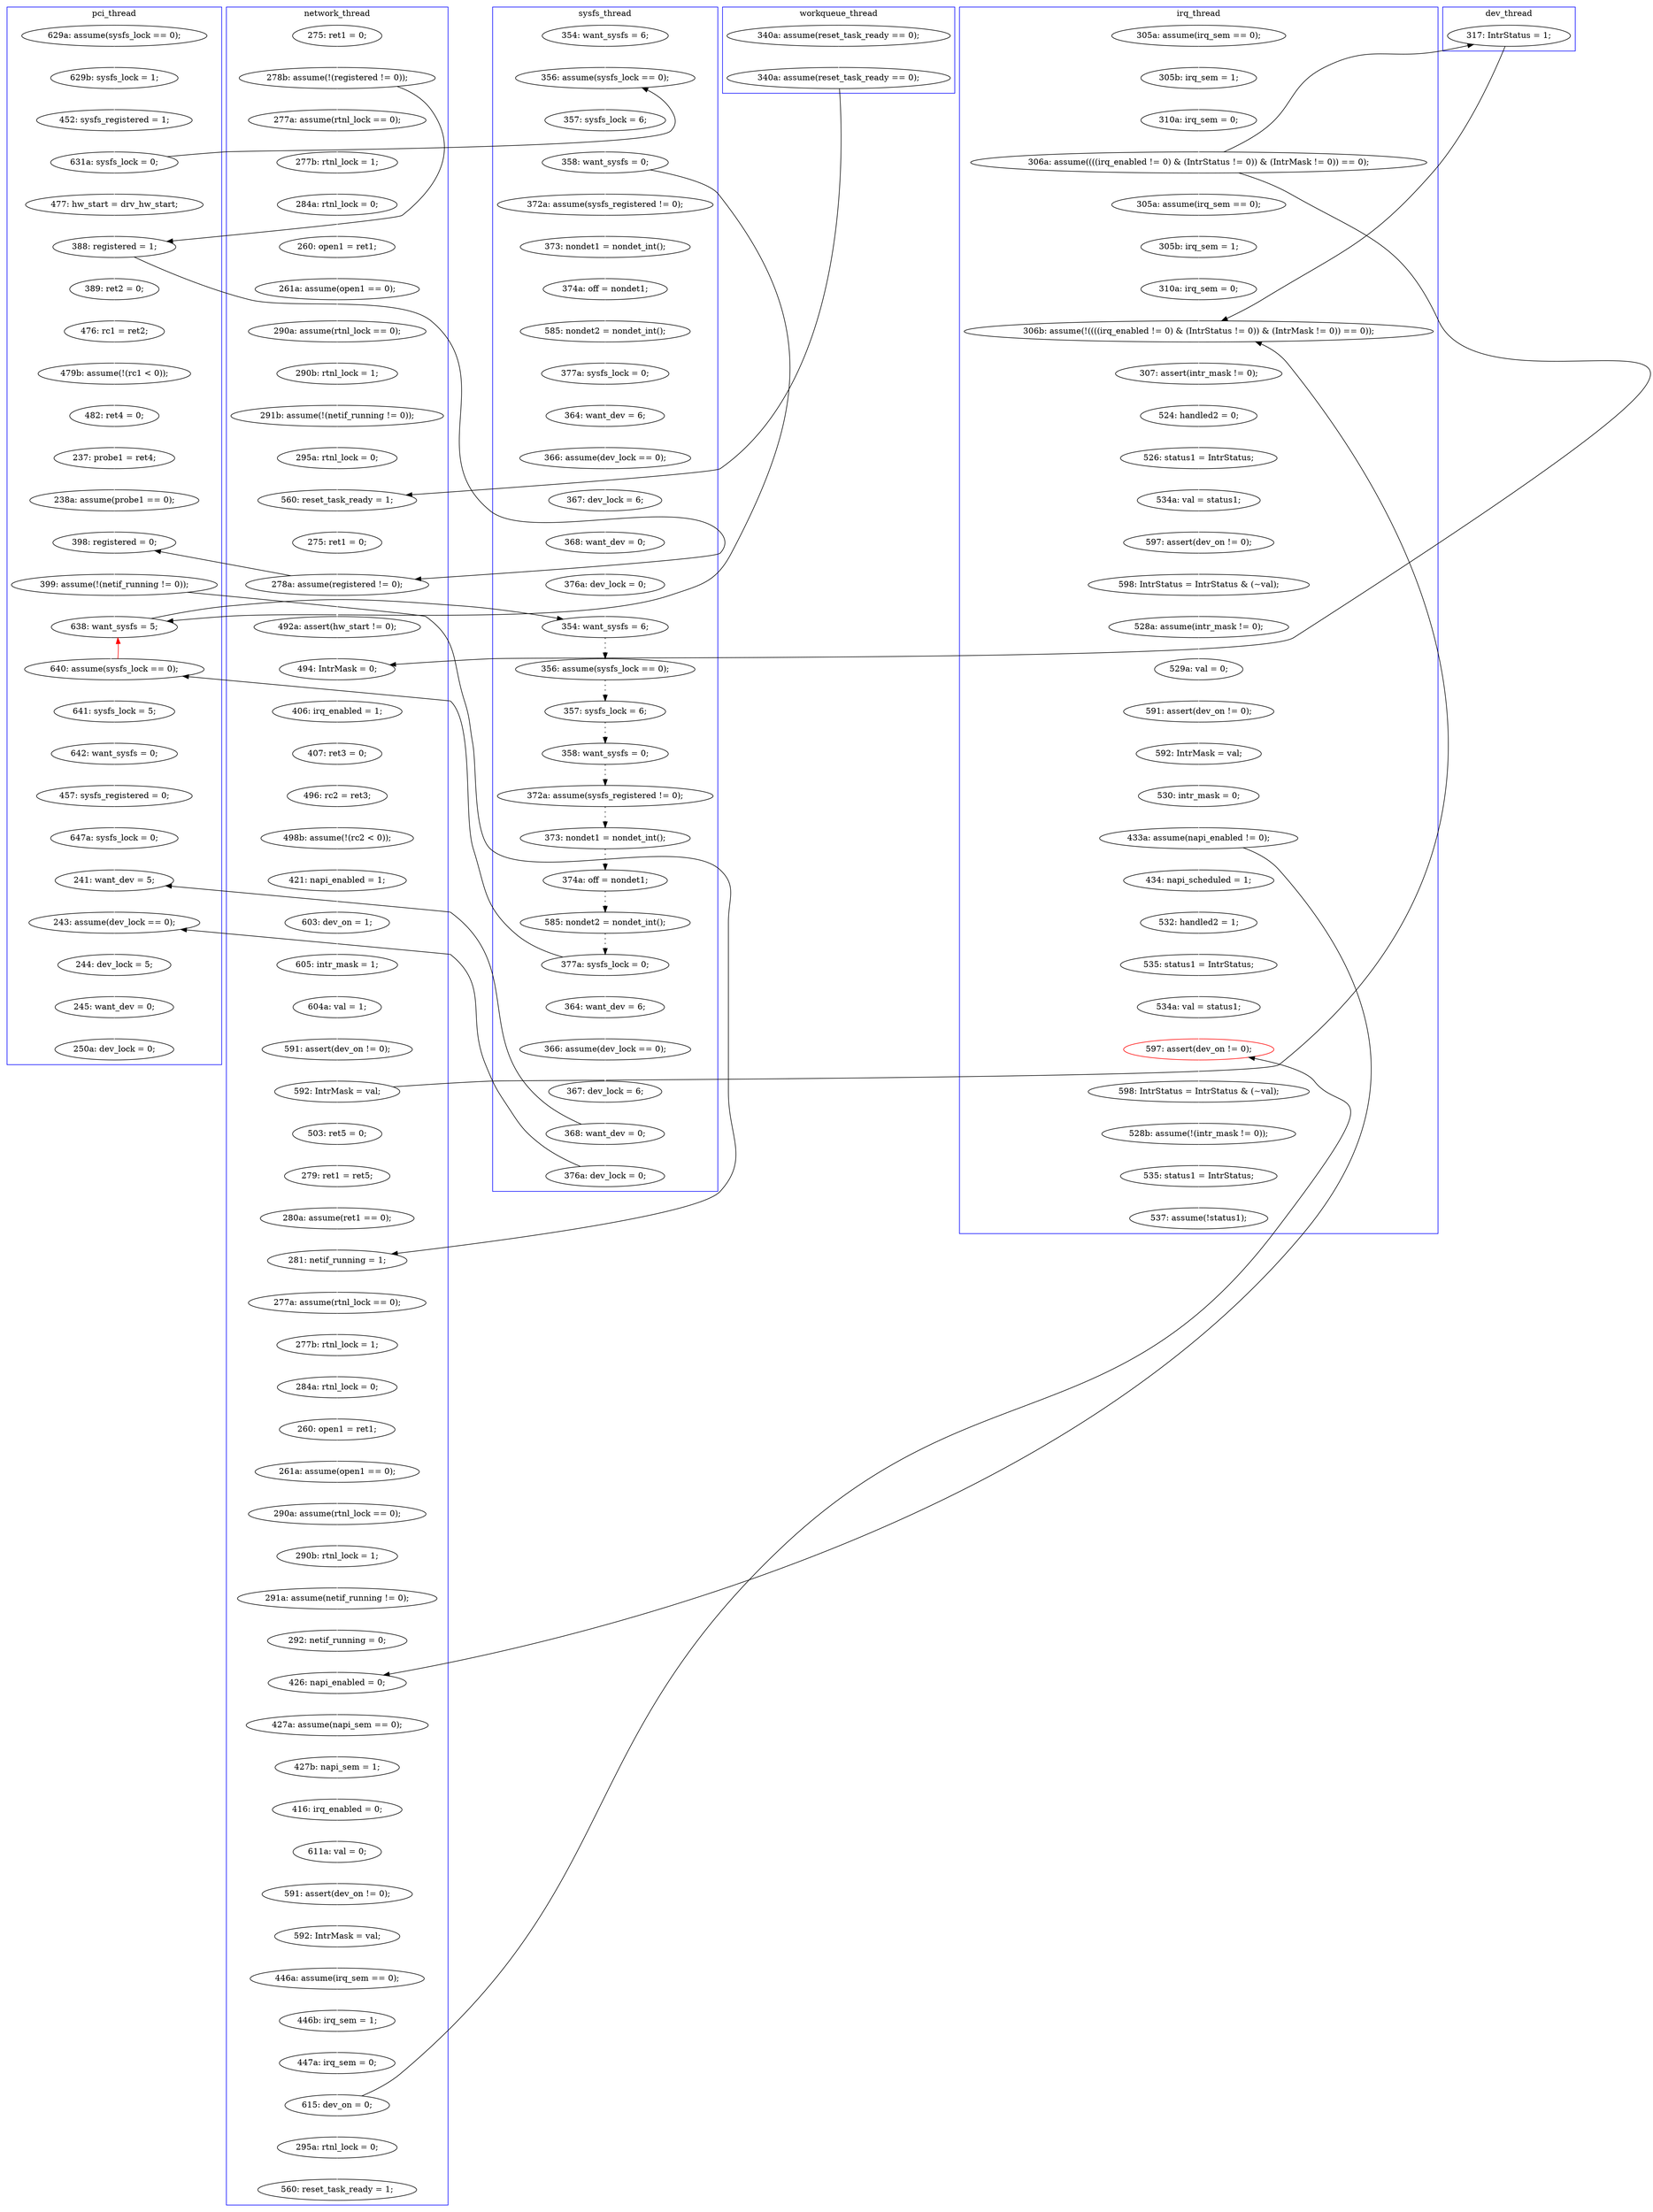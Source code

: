 digraph Counterexample {
	204 -> 205 [color = white, style = solid]
	203 -> 204 [color = white, style = solid]
	194 -> 211 [color = white, style = solid]
	193 -> 209 [color = white, style = solid]
	278 -> 289 [color = black, style = solid, constraint = false]
	255 -> 278 [color = white, style = solid]
	141 -> 209 [color = black, style = solid, constraint = false]
	154 -> 155 [color = white, style = solid]
	315 -> 330 [color = white, style = solid]
	155 -> 159 [color = white, style = solid]
	263 -> 264 [color = white, style = solid]
	36 -> 40 [color = white, style = solid]
	35 -> 36 [color = white, style = solid]
	68 -> 69 [color = white, style = solid]
	158 -> 185 [color = white, style = solid]
	30 -> 44 [color = white, style = solid]
	91 -> 94 [color = white, style = solid]
	171 -> 198 [color = white, style = solid]
	205 -> 208 [color = white, style = solid]
	30 -> 84 [color = black, style = solid, constraint = false]
	42 -> 132 [color = white, style = solid]
	133 -> 145 [color = white, style = solid]
	269 -> 279 [color = white, style = solid]
	190 -> 193 [color = white, style = solid]
	86 -> 89 [color = white, style = solid]
	148 -> 149 [color = white, style = solid]
	227 -> 230 [color = white, style = solid]
	108 -> 162 [color = black, style = solid, constraint = false]
	118 -> 138 [color = black, style = solid, constraint = false]
	163 -> 168 [color = white, style = solid]
	44 -> 45 [color = white, style = solid]
	158 -> 162 [color = black, style = solid, constraint = false]
	42 -> 108 [color = black, style = solid, constraint = false]
	286 -> 293 [color = white, style = solid]
	131 -> 134 [color = white, style = solid]
	214 -> 215 [color = black, style = dotted]
	175 -> 177 [color = white, style = solid]
	72 -> 74 [color = white, style = solid]
	40 -> 42 [color = white, style = solid]
	289 -> 290 [color = white, style = solid]
	124 -> 130 [color = white, style = solid]
	247 -> 269 [color = white, style = solid]
	52 -> 53 [color = white, style = solid]
	330 -> 331 [color = white, style = solid]
	209 -> 224 [color = white, style = solid]
	142 -> 148 [color = white, style = solid]
	245 -> 181 [color = red, style = solid, constraint = false]
	198 -> 200 [color = white, style = solid]
	254 -> 255 [color = white, style = solid]
	213 -> 214 [color = black, style = dotted]
	137 -> 142 [color = white, style = solid]
	264 -> 271 [color = white, style = solid]
	249 -> 250 [color = white, style = solid]
	217 -> 218 [color = black, style = dotted]
	211 -> 212 [color = white, style = solid]
	250 -> 257 [color = white, style = solid]
	66 -> 103 [color = white, style = solid]
	149 -> 150 [color = white, style = solid]
	224 -> 225 [color = white, style = solid]
	134 -> 137 [color = white, style = solid]
	282 -> 289 [color = white, style = solid]
	168 -> 169 [color = white, style = solid]
	219 -> 222 [color = black, style = dotted]
	141 -> 181 [color = white, style = solid]
	246 -> 247 [color = white, style = solid]
	64 -> 66 [color = white, style = solid]
	56 -> 63 [color = white, style = solid]
	257 -> 261 [color = white, style = solid]
	90 -> 91 [color = white, style = solid]
	230 -> 234 [color = white, style = solid]
	218 -> 219 [color = black, style = dotted]
	53 -> 56 [color = white, style = solid]
	160 -> 171 [color = white, style = solid]
	255 -> 282 [color = black, style = solid, constraint = false]
	276 -> 297 [color = black, style = solid, constraint = false]
	123 -> 124 [color = white, style = solid]
	152 -> 158 [color = white, style = solid]
	293 -> 295 [color = white, style = solid]
	208 -> 213 [color = black, style = dotted]
	177 -> 182 [color = white, style = solid]
	215 -> 217 [color = black, style = dotted]
	159 -> 160 [color = white, style = solid]
	181 -> 245 [color = white, style = solid]
	63 -> 64 [color = white, style = solid]
	248 -> 249 [color = white, style = solid]
	200 -> 201 [color = white, style = solid]
	297 -> 304 [color = white, style = solid]
	74 -> 76 [color = white, style = solid]
	103 -> 110 [color = white, style = solid]
	240 -> 253 [color = white, style = solid]
	238 -> 239 [color = white, style = solid]
	291 -> 292 [color = white, style = solid]
	85 -> 86 [color = white, style = solid]
	84 -> 118 [color = black, style = solid, constraint = false]
	271 -> 272 [color = white, style = solid]
	201 -> 202 [color = white, style = solid]
	96 -> 110 [color = black, style = solid, constraint = false]
	183 -> 187 [color = white, style = solid]
	222 -> 237 [color = black, style = dotted]
	46 -> 96 [color = white, style = solid]
	27 -> 30 [color = white, style = solid]
	162 -> 163 [color = white, style = solid]
	169 -> 173 [color = white, style = solid]
	299 -> 313 [color = white, style = solid]
	212 -> 286 [color = white, style = solid]
	202 -> 203 [color = white, style = solid]
	74 -> 153 [color = black, style = solid, constraint = false]
	130 -> 131 [color = white, style = solid]
	181 -> 208 [color = black, style = solid, constraint = false]
	235 -> 238 [color = white, style = solid]
	153 -> 154 [color = white, style = solid]
	304 -> 315 [color = white, style = solid]
	290 -> 291 [color = white, style = solid]
	94 -> 138 [color = white, style = solid]
	173 -> 175 [color = white, style = solid]
	279 -> 282 [color = white, style = solid]
	295 -> 297 [color = white, style = solid]
	132 -> 133 [color = white, style = solid]
	116 -> 118 [color = white, style = solid]
	145 -> 162 [color = white, style = solid]
	188 -> 194 [color = white, style = solid]
	253 -> 254 [color = white, style = solid]
	69 -> 72 [color = white, style = solid]
	274 -> 276 [color = white, style = solid]
	89 -> 90 [color = white, style = solid]
	118 -> 123 [color = white, style = solid]
	45 -> 52 [color = white, style = solid]
	237 -> 240 [color = white, style = solid]
	110 -> 116 [color = white, style = solid]
	84 -> 85 [color = white, style = solid]
	276 -> 299 [color = white, style = solid]
	239 -> 248 [color = white, style = solid]
	138 -> 141 [color = white, style = solid]
	261 -> 263 [color = white, style = solid]
	237 -> 245 [color = black, style = solid, constraint = false]
	102 -> 153 [color = white, style = solid]
	182 -> 183 [color = white, style = solid]
	76 -> 84 [color = white, style = solid]
	150 -> 152 [color = white, style = solid]
	234 -> 235 [color = white, style = solid]
	185 -> 190 [color = white, style = solid]
	187 -> 188 [color = white, style = solid]
	155 -> 181 [color = black, style = solid, constraint = false]
	245 -> 246 [color = white, style = solid]
	225 -> 226 [color = white, style = solid]
	226 -> 227 [color = white, style = solid]
	272 -> 274 [color = white, style = solid]
	211 -> 248 [color = black, style = solid, constraint = false]
	42 -> 124 [color = black, style = solid, constraint = false]
	subgraph cluster7 {
		label = dev_thread
		color = blue
		108  [label = "317: IntrStatus = 1;"]
	}
	subgraph cluster5 {
		label = workqueue_thread
		color = blue
		96  [label = "340a: assume(reset_task_ready == 0);"]
		46  [label = "340a: assume(reset_task_ready == 0);"]
	}
	subgraph cluster6 {
		label = sysfs_thread
		color = blue
		240  [label = "364: want_dev = 6;"]
		278  [label = "376a: dev_lock = 0;"]
		204  [label = "368: want_dev = 0;"]
		198  [label = "585: nondet2 = nondet_int();"]
		102  [label = "354: want_sysfs = 6;"]
		201  [label = "364: want_dev = 6;"]
		200  [label = "377a: sysfs_lock = 0;"]
		171  [label = "374a: off = nondet1;"]
		215  [label = "358: want_sysfs = 0;"]
		208  [label = "354: want_sysfs = 6;"]
		253  [label = "366: assume(dev_lock == 0);"]
		219  [label = "374a: off = nondet1;"]
		202  [label = "366: assume(dev_lock == 0);"]
		214  [label = "357: sysfs_lock = 6;"]
		213  [label = "356: assume(sysfs_lock == 0);"]
		255  [label = "368: want_dev = 0;"]
		159  [label = "372a: assume(sysfs_registered != 0);"]
		160  [label = "373: nondet1 = nondet_int();"]
		254  [label = "367: dev_lock = 6;"]
		203  [label = "367: dev_lock = 6;"]
		155  [label = "358: want_sysfs = 0;"]
		154  [label = "357: sysfs_lock = 6;"]
		205  [label = "376a: dev_lock = 0;"]
		217  [label = "372a: assume(sysfs_registered != 0);"]
		218  [label = "373: nondet1 = nondet_int();"]
		153  [label = "356: assume(sysfs_lock == 0);"]
		237  [label = "377a: sysfs_lock = 0;"]
		222  [label = "585: nondet2 = nondet_int();"]
	}
	subgraph cluster2 {
		label = network_thread
		color = blue
		190  [label = "279: ret1 = ret5;"]
		249  [label = "427a: assume(napi_sem == 0);"]
		250  [label = "427b: napi_sem = 1;"]
		64  [label = "290b: rtnl_lock = 1;"]
		193  [label = "280a: assume(ret1 == 0);"]
		248  [label = "426: napi_enabled = 0;"]
		142  [label = "421: napi_enabled = 1;"]
		264  [label = "592: IntrMask = val;"]
		261  [label = "611a: val = 0;"]
		234  [label = "290a: assume(rtnl_lock == 0);"]
		158  [label = "592: IntrMask = val;"]
		124  [label = "494: IntrMask = 0;"]
		149  [label = "605: intr_mask = 1;"]
		44  [label = "277a: assume(rtnl_lock == 0);"]
		137  [label = "498b: assume(!(rc2 < 0));"]
		66  [label = "291b: assume(!(netif_running != 0));"]
		276  [label = "615: dev_on = 0;"]
		103  [label = "295a: rtnl_lock = 0;"]
		130  [label = "406: irq_enabled = 1;"]
		271  [label = "446a: assume(irq_sem == 0);"]
		27  [label = "275: ret1 = 0;"]
		110  [label = "560: reset_task_ready = 1;"]
		238  [label = "291a: assume(netif_running != 0);"]
		131  [label = "407: ret3 = 0;"]
		313  [label = "560: reset_task_ready = 1;"]
		63  [label = "290a: assume(rtnl_lock == 0);"]
		224  [label = "277a: assume(rtnl_lock == 0);"]
		227  [label = "260: open1 = ret1;"]
		257  [label = "416: irq_enabled = 0;"]
		123  [label = "492a: assert(hw_start != 0);"]
		118  [label = "278a: assume(registered != 0);"]
		272  [label = "446b: irq_sem = 1;"]
		185  [label = "503: ret5 = 0;"]
		230  [label = "261a: assume(open1 == 0);"]
		263  [label = "591: assert(dev_on != 0);"]
		56  [label = "261a: assume(open1 == 0);"]
		235  [label = "290b: rtnl_lock = 1;"]
		239  [label = "292: netif_running = 0;"]
		52  [label = "284a: rtnl_lock = 0;"]
		30  [label = "278b: assume(!(registered != 0));"]
		150  [label = "604a: val = 1;"]
		134  [label = "496: rc2 = ret3;"]
		53  [label = "260: open1 = ret1;"]
		45  [label = "277b: rtnl_lock = 1;"]
		226  [label = "284a: rtnl_lock = 0;"]
		148  [label = "603: dev_on = 1;"]
		225  [label = "277b: rtnl_lock = 1;"]
		299  [label = "295a: rtnl_lock = 0;"]
		209  [label = "281: netif_running = 1;"]
		274  [label = "447a: irq_sem = 0;"]
		152  [label = "591: assert(dev_on != 0);"]
		116  [label = "275: ret1 = 0;"]
	}
	subgraph cluster3 {
		label = irq_thread
		color = blue
		211  [label = "433a: assume(napi_enabled != 0);"]
		162  [label = "306b: assume(!((((irq_enabled != 0) & (IntrStatus != 0)) & (IntrMask != 0)) == 0));"]
		188  [label = "592: IntrMask = val;"]
		297  [label = "597: assert(dev_on != 0);", color = red]
		169  [label = "526: status1 = IntrStatus;"]
		145  [label = "310a: irq_sem = 0;"]
		212  [label = "434: napi_scheduled = 1;"]
		183  [label = "529a: val = 0;"]
		293  [label = "535: status1 = IntrStatus;"]
		163  [label = "307: assert(intr_mask != 0);"]
		315  [label = "528b: assume(!(intr_mask != 0));"]
		331  [label = "537: assume(!status1);"]
		168  [label = "524: handled2 = 0;"]
		187  [label = "591: assert(dev_on != 0);"]
		40  [label = "310a: irq_sem = 0;"]
		132  [label = "305a: assume(irq_sem == 0);"]
		182  [label = "528a: assume(intr_mask != 0);"]
		194  [label = "530: intr_mask = 0;"]
		177  [label = "598: IntrStatus = IntrStatus & (~val);"]
		304  [label = "598: IntrStatus = IntrStatus & (~val);"]
		295  [label = "534a: val = status1;"]
		133  [label = "305b: irq_sem = 1;"]
		173  [label = "534a: val = status1;"]
		35  [label = "305a: assume(irq_sem == 0);"]
		36  [label = "305b: irq_sem = 1;"]
		330  [label = "535: status1 = IntrStatus;"]
		286  [label = "532: handled2 = 1;"]
		175  [label = "597: assert(dev_on != 0);"]
		42  [label = "306a: assume((((irq_enabled != 0) & (IntrStatus != 0)) & (IntrMask != 0)) == 0);"]
	}
	subgraph cluster1 {
		label = pci_thread
		color = blue
		69  [label = "629b: sysfs_lock = 1;"]
		282  [label = "241: want_dev = 5;"]
		90  [label = "482: ret4 = 0;"]
		141  [label = "399: assume(!(netif_running != 0));"]
		74  [label = "631a: sysfs_lock = 0;"]
		84  [label = "388: registered = 1;"]
		247  [label = "642: want_sysfs = 0;"]
		291  [label = "245: want_dev = 0;"]
		138  [label = "398: registered = 0;"]
		245  [label = "640: assume(sysfs_lock == 0);"]
		289  [label = "243: assume(dev_lock == 0);"]
		86  [label = "476: rc1 = ret2;"]
		68  [label = "629a: assume(sysfs_lock == 0);"]
		89  [label = "479b: assume(!(rc1 < 0));"]
		72  [label = "452: sysfs_registered = 1;"]
		246  [label = "641: sysfs_lock = 5;"]
		269  [label = "457: sysfs_registered = 0;"]
		279  [label = "647a: sysfs_lock = 0;"]
		85  [label = "389: ret2 = 0;"]
		94  [label = "238a: assume(probe1 == 0);"]
		76  [label = "477: hw_start = drv_hw_start;"]
		91  [label = "237: probe1 = ret4;"]
		292  [label = "250a: dev_lock = 0;"]
		290  [label = "244: dev_lock = 5;"]
		181  [label = "638: want_sysfs = 5;"]
	}
}